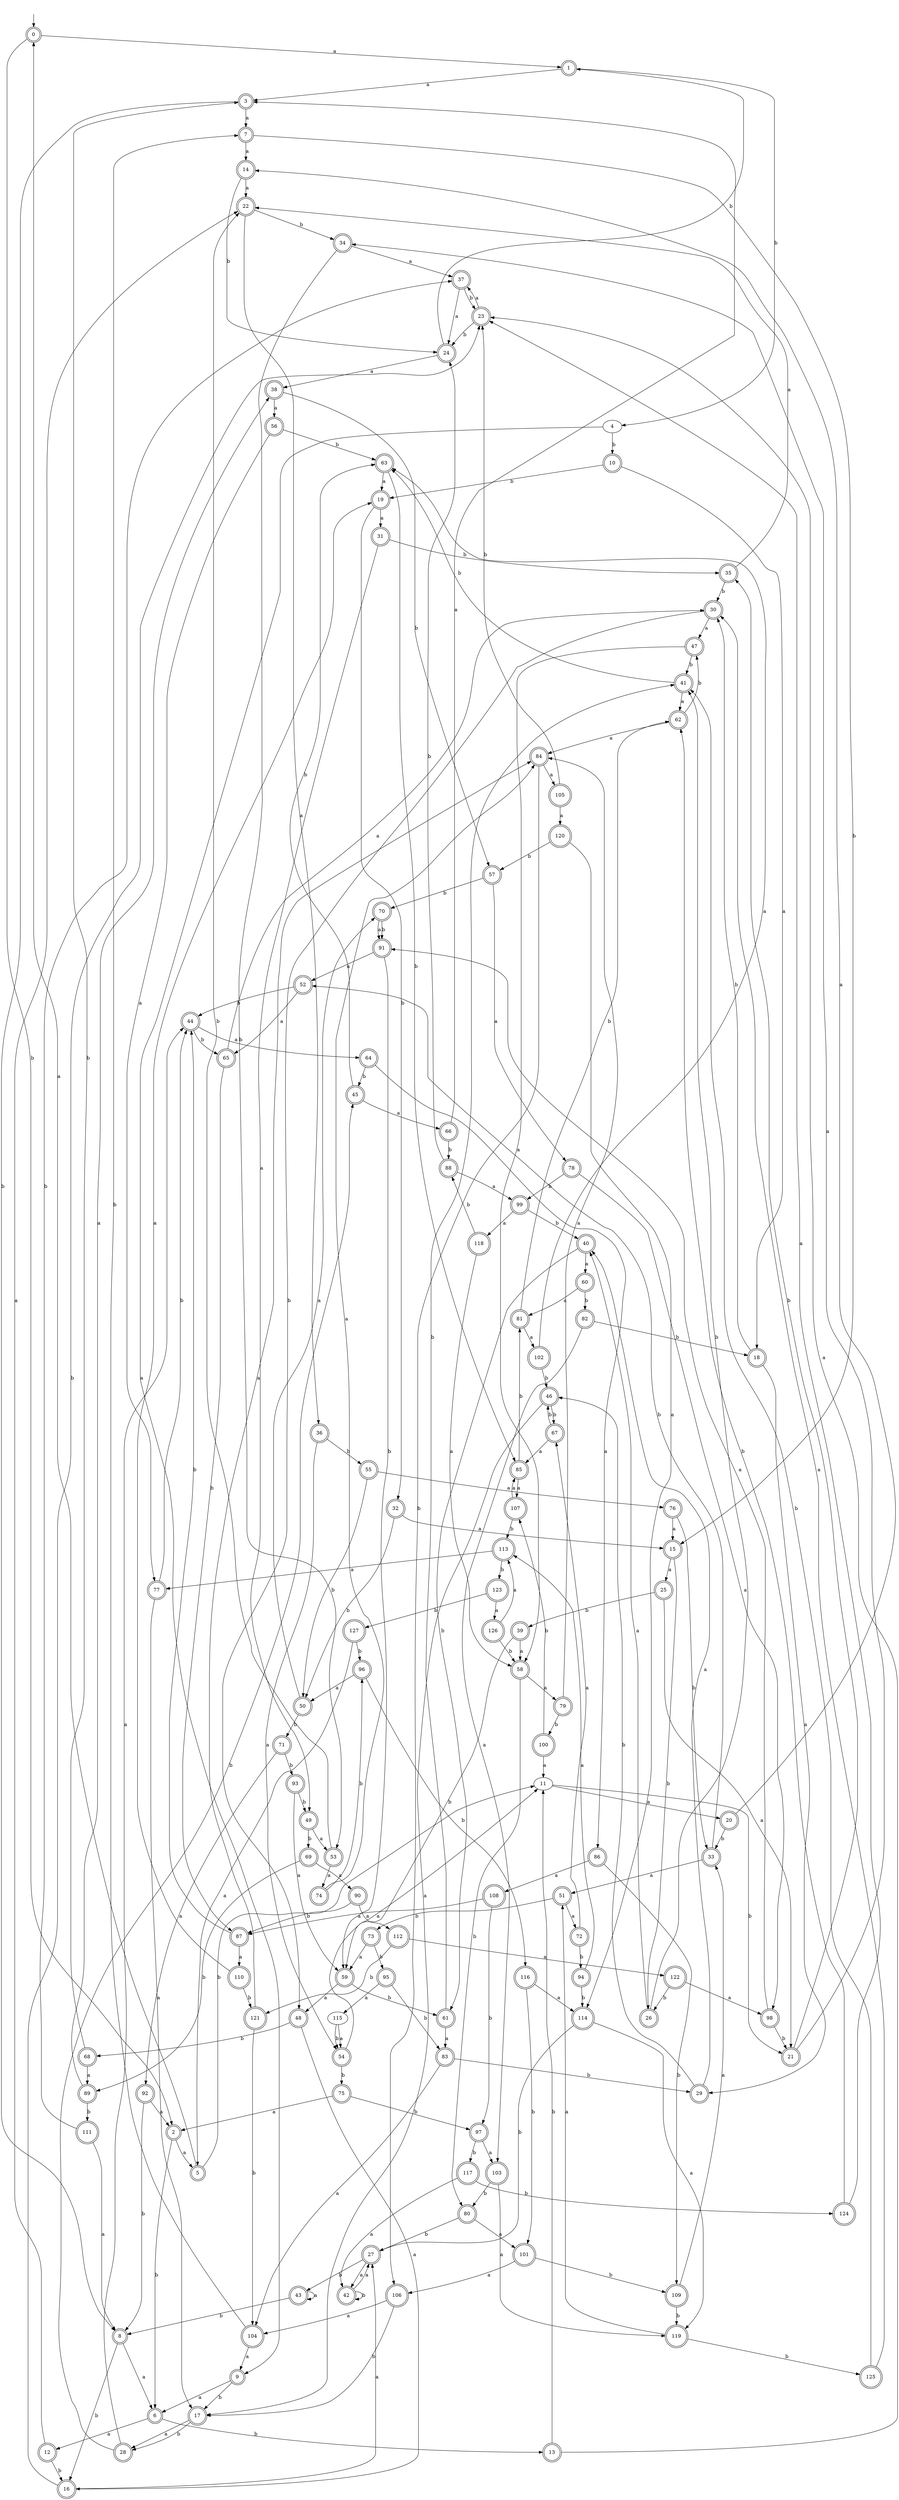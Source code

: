 digraph RandomDFA {
  __start0 [label="", shape=none];
  __start0 -> 0 [label=""];
  0 [shape=circle] [shape=doublecircle]
  0 -> 1 [label="a"]
  0 -> 2 [label="b"]
  1 [shape=doublecircle]
  1 -> 3 [label="a"]
  1 -> 4 [label="b"]
  2 [shape=doublecircle]
  2 -> 5 [label="a"]
  2 -> 6 [label="b"]
  3 [shape=doublecircle]
  3 -> 7 [label="a"]
  3 -> 8 [label="b"]
  4
  4 -> 9 [label="a"]
  4 -> 10 [label="b"]
  5 [shape=doublecircle]
  5 -> 0 [label="a"]
  5 -> 11 [label="b"]
  6 [shape=doublecircle]
  6 -> 12 [label="a"]
  6 -> 13 [label="b"]
  7 [shape=doublecircle]
  7 -> 14 [label="a"]
  7 -> 15 [label="b"]
  8 [shape=doublecircle]
  8 -> 6 [label="a"]
  8 -> 16 [label="b"]
  9 [shape=doublecircle]
  9 -> 6 [label="a"]
  9 -> 17 [label="b"]
  10 [shape=doublecircle]
  10 -> 18 [label="a"]
  10 -> 19 [label="b"]
  11
  11 -> 20 [label="a"]
  11 -> 21 [label="b"]
  12 [shape=doublecircle]
  12 -> 22 [label="a"]
  12 -> 16 [label="b"]
  13 [shape=doublecircle]
  13 -> 23 [label="a"]
  13 -> 11 [label="b"]
  14 [shape=doublecircle]
  14 -> 22 [label="a"]
  14 -> 24 [label="b"]
  15 [shape=doublecircle]
  15 -> 25 [label="a"]
  15 -> 26 [label="b"]
  16 [shape=doublecircle]
  16 -> 27 [label="a"]
  16 -> 23 [label="b"]
  17 [shape=doublecircle]
  17 -> 28 [label="a"]
  17 -> 28 [label="b"]
  18 [shape=doublecircle]
  18 -> 29 [label="a"]
  18 -> 30 [label="b"]
  19 [shape=doublecircle]
  19 -> 31 [label="a"]
  19 -> 32 [label="b"]
  20 [shape=doublecircle]
  20 -> 14 [label="a"]
  20 -> 33 [label="b"]
  21 [shape=doublecircle]
  21 -> 34 [label="a"]
  21 -> 35 [label="b"]
  22 [shape=doublecircle]
  22 -> 36 [label="a"]
  22 -> 34 [label="b"]
  23 [shape=doublecircle]
  23 -> 37 [label="a"]
  23 -> 24 [label="b"]
  24 [shape=doublecircle]
  24 -> 38 [label="a"]
  24 -> 1 [label="b"]
  25 [shape=doublecircle]
  25 -> 21 [label="a"]
  25 -> 39 [label="b"]
  26 [shape=doublecircle]
  26 -> 40 [label="a"]
  26 -> 41 [label="b"]
  27 [shape=doublecircle]
  27 -> 42 [label="a"]
  27 -> 43 [label="b"]
  28 [shape=doublecircle]
  28 -> 44 [label="a"]
  28 -> 45 [label="b"]
  29 [shape=doublecircle]
  29 -> 40 [label="a"]
  29 -> 46 [label="b"]
  30 [shape=doublecircle]
  30 -> 47 [label="a"]
  30 -> 48 [label="b"]
  31 [shape=doublecircle]
  31 -> 49 [label="a"]
  31 -> 35 [label="b"]
  32 [shape=doublecircle]
  32 -> 15 [label="a"]
  32 -> 50 [label="b"]
  33 [shape=doublecircle]
  33 -> 51 [label="a"]
  33 -> 52 [label="b"]
  34 [shape=doublecircle]
  34 -> 37 [label="a"]
  34 -> 53 [label="b"]
  35 [shape=doublecircle]
  35 -> 22 [label="a"]
  35 -> 30 [label="b"]
  36 [shape=doublecircle]
  36 -> 54 [label="a"]
  36 -> 55 [label="b"]
  37 [shape=doublecircle]
  37 -> 24 [label="a"]
  37 -> 23 [label="b"]
  38 [shape=doublecircle]
  38 -> 56 [label="a"]
  38 -> 57 [label="b"]
  39 [shape=doublecircle]
  39 -> 58 [label="a"]
  39 -> 59 [label="b"]
  40 [shape=doublecircle]
  40 -> 60 [label="a"]
  40 -> 61 [label="b"]
  41 [shape=doublecircle]
  41 -> 62 [label="a"]
  41 -> 63 [label="b"]
  42 [shape=doublecircle]
  42 -> 27 [label="a"]
  42 -> 42 [label="b"]
  43 [shape=doublecircle]
  43 -> 43 [label="a"]
  43 -> 8 [label="b"]
  44 [shape=doublecircle]
  44 -> 64 [label="a"]
  44 -> 65 [label="b"]
  45 [shape=doublecircle]
  45 -> 66 [label="a"]
  45 -> 63 [label="b"]
  46 [shape=doublecircle]
  46 -> 17 [label="a"]
  46 -> 67 [label="b"]
  47 [shape=doublecircle]
  47 -> 58 [label="a"]
  47 -> 41 [label="b"]
  48 [shape=doublecircle]
  48 -> 16 [label="a"]
  48 -> 68 [label="b"]
  49 [shape=doublecircle]
  49 -> 53 [label="a"]
  49 -> 69 [label="b"]
  50 [shape=doublecircle]
  50 -> 70 [label="a"]
  50 -> 71 [label="b"]
  51 [shape=doublecircle]
  51 -> 72 [label="a"]
  51 -> 73 [label="b"]
  52 [shape=doublecircle]
  52 -> 65 [label="a"]
  52 -> 44 [label="b"]
  53 [shape=doublecircle]
  53 -> 74 [label="a"]
  53 -> 22 [label="b"]
  54 [shape=doublecircle]
  54 -> 11 [label="a"]
  54 -> 75 [label="b"]
  55 [shape=doublecircle]
  55 -> 76 [label="a"]
  55 -> 50 [label="b"]
  56 [shape=doublecircle]
  56 -> 77 [label="a"]
  56 -> 63 [label="b"]
  57 [shape=doublecircle]
  57 -> 78 [label="a"]
  57 -> 70 [label="b"]
  58 [shape=doublecircle]
  58 -> 79 [label="a"]
  58 -> 80 [label="b"]
  59 [shape=doublecircle]
  59 -> 48 [label="a"]
  59 -> 61 [label="b"]
  60 [shape=doublecircle]
  60 -> 81 [label="a"]
  60 -> 82 [label="b"]
  61 [shape=doublecircle]
  61 -> 83 [label="a"]
  61 -> 41 [label="b"]
  62 [shape=doublecircle]
  62 -> 84 [label="a"]
  62 -> 47 [label="b"]
  63 [shape=doublecircle]
  63 -> 19 [label="a"]
  63 -> 85 [label="b"]
  64 [shape=doublecircle]
  64 -> 86 [label="a"]
  64 -> 45 [label="b"]
  65 [shape=doublecircle]
  65 -> 30 [label="a"]
  65 -> 87 [label="b"]
  66 [shape=doublecircle]
  66 -> 3 [label="a"]
  66 -> 88 [label="b"]
  67 [shape=doublecircle]
  67 -> 85 [label="a"]
  67 -> 46 [label="b"]
  68 [shape=doublecircle]
  68 -> 89 [label="a"]
  68 -> 3 [label="b"]
  69 [shape=doublecircle]
  69 -> 90 [label="a"]
  69 -> 89 [label="b"]
  70 [shape=doublecircle]
  70 -> 91 [label="a"]
  70 -> 91 [label="b"]
  71 [shape=doublecircle]
  71 -> 92 [label="a"]
  71 -> 93 [label="b"]
  72 [shape=doublecircle]
  72 -> 67 [label="a"]
  72 -> 94 [label="b"]
  73 [shape=doublecircle]
  73 -> 59 [label="a"]
  73 -> 95 [label="b"]
  74 [shape=doublecircle]
  74 -> 84 [label="a"]
  74 -> 96 [label="b"]
  75 [shape=doublecircle]
  75 -> 2 [label="a"]
  75 -> 97 [label="b"]
  76 [shape=doublecircle]
  76 -> 15 [label="a"]
  76 -> 33 [label="b"]
  77 [shape=doublecircle]
  77 -> 17 [label="a"]
  77 -> 44 [label="b"]
  78 [shape=doublecircle]
  78 -> 98 [label="a"]
  78 -> 99 [label="b"]
  79 [shape=doublecircle]
  79 -> 84 [label="a"]
  79 -> 100 [label="b"]
  80 [shape=doublecircle]
  80 -> 101 [label="a"]
  80 -> 27 [label="b"]
  81 [shape=doublecircle]
  81 -> 102 [label="a"]
  81 -> 62 [label="b"]
  82 [shape=doublecircle]
  82 -> 103 [label="a"]
  82 -> 18 [label="b"]
  83 [shape=doublecircle]
  83 -> 104 [label="a"]
  83 -> 29 [label="b"]
  84 [shape=doublecircle]
  84 -> 105 [label="a"]
  84 -> 106 [label="b"]
  85 [shape=doublecircle]
  85 -> 107 [label="a"]
  85 -> 81 [label="b"]
  86 [shape=doublecircle]
  86 -> 108 [label="a"]
  86 -> 109 [label="b"]
  87 [shape=doublecircle]
  87 -> 110 [label="a"]
  87 -> 44 [label="b"]
  88 [shape=doublecircle]
  88 -> 99 [label="a"]
  88 -> 24 [label="b"]
  89 [shape=doublecircle]
  89 -> 38 [label="a"]
  89 -> 111 [label="b"]
  90 [shape=doublecircle]
  90 -> 112 [label="a"]
  90 -> 87 [label="b"]
  91 [shape=doublecircle]
  91 -> 52 [label="a"]
  91 -> 59 [label="b"]
  92 [shape=doublecircle]
  92 -> 2 [label="a"]
  92 -> 8 [label="b"]
  93 [shape=doublecircle]
  93 -> 59 [label="a"]
  93 -> 49 [label="b"]
  94 [shape=doublecircle]
  94 -> 113 [label="a"]
  94 -> 114 [label="b"]
  95 [shape=doublecircle]
  95 -> 115 [label="a"]
  95 -> 83 [label="b"]
  96 [shape=doublecircle]
  96 -> 50 [label="a"]
  96 -> 116 [label="b"]
  97 [shape=doublecircle]
  97 -> 103 [label="a"]
  97 -> 117 [label="b"]
  98 [shape=doublecircle]
  98 -> 91 [label="a"]
  98 -> 21 [label="b"]
  99 [shape=doublecircle]
  99 -> 118 [label="a"]
  99 -> 40 [label="b"]
  100 [shape=doublecircle]
  100 -> 11 [label="a"]
  100 -> 107 [label="b"]
  101 [shape=doublecircle]
  101 -> 106 [label="a"]
  101 -> 109 [label="b"]
  102 [shape=doublecircle]
  102 -> 63 [label="a"]
  102 -> 46 [label="b"]
  103 [shape=doublecircle]
  103 -> 119 [label="a"]
  103 -> 80 [label="b"]
  104 [shape=doublecircle]
  104 -> 9 [label="a"]
  104 -> 7 [label="b"]
  105 [shape=doublecircle]
  105 -> 120 [label="a"]
  105 -> 23 [label="b"]
  106 [shape=doublecircle]
  106 -> 104 [label="a"]
  106 -> 17 [label="b"]
  107 [shape=doublecircle]
  107 -> 85 [label="a"]
  107 -> 113 [label="b"]
  108 [shape=doublecircle]
  108 -> 87 [label="a"]
  108 -> 97 [label="b"]
  109 [shape=doublecircle]
  109 -> 33 [label="a"]
  109 -> 119 [label="b"]
  110 [shape=doublecircle]
  110 -> 19 [label="a"]
  110 -> 121 [label="b"]
  111 [shape=doublecircle]
  111 -> 8 [label="a"]
  111 -> 37 [label="b"]
  112 [shape=doublecircle]
  112 -> 122 [label="a"]
  112 -> 121 [label="b"]
  113 [shape=doublecircle]
  113 -> 77 [label="a"]
  113 -> 123 [label="b"]
  114 [shape=doublecircle]
  114 -> 119 [label="a"]
  114 -> 27 [label="b"]
  115
  115 -> 54 [label="a"]
  115 -> 54 [label="b"]
  116 [shape=doublecircle]
  116 -> 114 [label="a"]
  116 -> 101 [label="b"]
  117 [shape=doublecircle]
  117 -> 42 [label="a"]
  117 -> 124 [label="b"]
  118 [shape=doublecircle]
  118 -> 58 [label="a"]
  118 -> 88 [label="b"]
  119 [shape=doublecircle]
  119 -> 51 [label="a"]
  119 -> 125 [label="b"]
  120 [shape=doublecircle]
  120 -> 114 [label="a"]
  120 -> 57 [label="b"]
  121 [shape=doublecircle]
  121 -> 84 [label="a"]
  121 -> 104 [label="b"]
  122 [shape=doublecircle]
  122 -> 98 [label="a"]
  122 -> 26 [label="b"]
  123 [shape=doublecircle]
  123 -> 126 [label="a"]
  123 -> 127 [label="b"]
  124 [shape=doublecircle]
  124 -> 23 [label="a"]
  124 -> 62 [label="b"]
  125 [shape=doublecircle]
  125 -> 30 [label="a"]
  125 -> 41 [label="b"]
  126 [shape=doublecircle]
  126 -> 113 [label="a"]
  126 -> 58 [label="b"]
  127 [shape=doublecircle]
  127 -> 5 [label="a"]
  127 -> 96 [label="b"]
}
